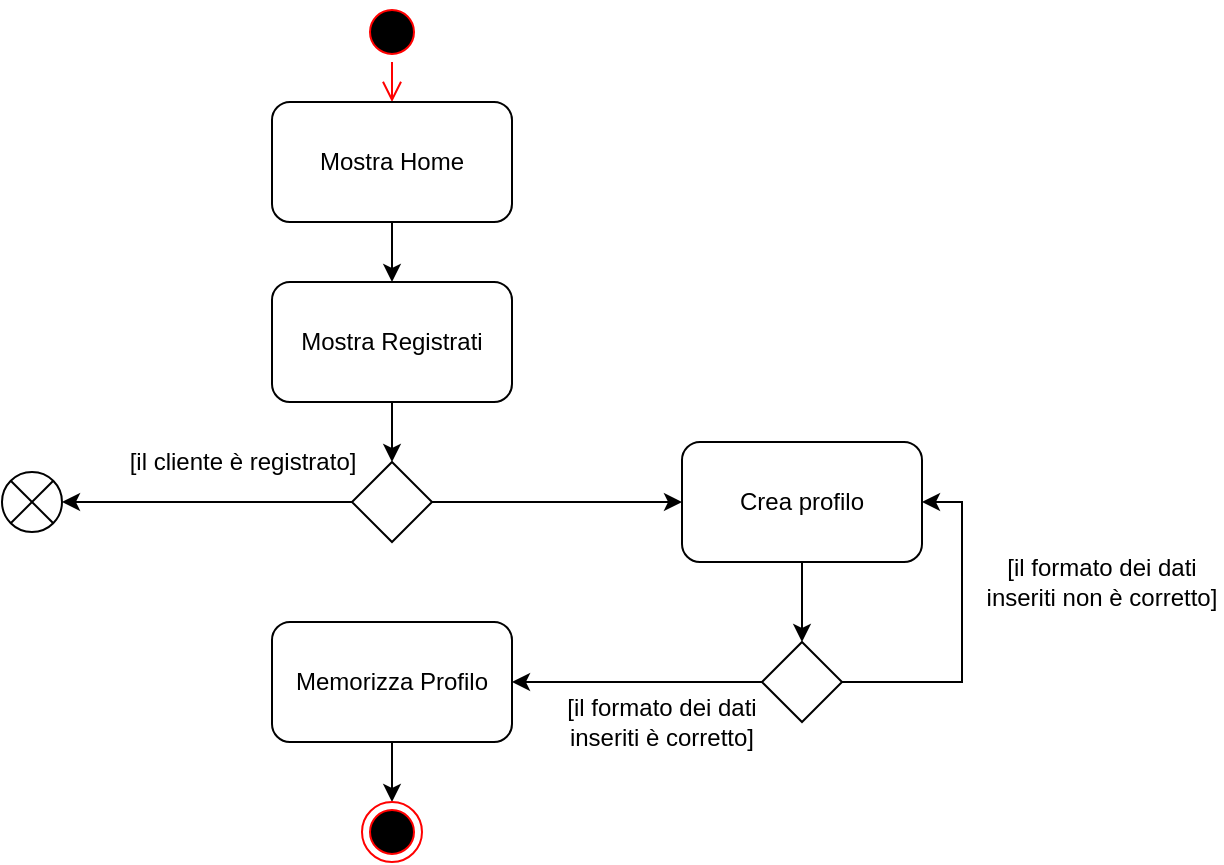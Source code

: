 <mxfile version="14.8.3" type="device"><diagram name="Page-1" id="e7e014a7-5840-1c2e-5031-d8a46d1fe8dd"><mxGraphModel dx="868" dy="482" grid="1" gridSize="10" guides="1" tooltips="1" connect="1" arrows="1" fold="1" page="1" pageScale="1" pageWidth="1169" pageHeight="826" background="none" math="0" shadow="0"><root><mxCell id="0"/><mxCell id="1" parent="0"/><mxCell id="BMJUSyu7El15r7jBNj2A-41" value="" style="ellipse;html=1;shape=startState;fillColor=#000000;strokeColor=#ff0000;" vertex="1" parent="1"><mxGeometry x="380" y="310" width="30" height="30" as="geometry"/></mxCell><mxCell id="BMJUSyu7El15r7jBNj2A-42" value="" style="edgeStyle=orthogonalEdgeStyle;html=1;verticalAlign=bottom;endArrow=open;endSize=8;strokeColor=#ff0000;" edge="1" source="BMJUSyu7El15r7jBNj2A-41" parent="1" target="BMJUSyu7El15r7jBNj2A-43"><mxGeometry relative="1" as="geometry"><mxPoint x="395" y="370" as="targetPoint"/></mxGeometry></mxCell><mxCell id="BMJUSyu7El15r7jBNj2A-45" value="" style="edgeStyle=orthogonalEdgeStyle;rounded=0;orthogonalLoop=1;jettySize=auto;html=1;" edge="1" parent="1" source="BMJUSyu7El15r7jBNj2A-43" target="BMJUSyu7El15r7jBNj2A-44"><mxGeometry relative="1" as="geometry"/></mxCell><mxCell id="BMJUSyu7El15r7jBNj2A-43" value="Mostra Home" style="rounded=1;whiteSpace=wrap;html=1;" vertex="1" parent="1"><mxGeometry x="335" y="360" width="120" height="60" as="geometry"/></mxCell><mxCell id="BMJUSyu7El15r7jBNj2A-47" value="" style="edgeStyle=orthogonalEdgeStyle;rounded=0;orthogonalLoop=1;jettySize=auto;html=1;entryX=0.5;entryY=0;entryDx=0;entryDy=0;" edge="1" parent="1" source="BMJUSyu7El15r7jBNj2A-44"><mxGeometry relative="1" as="geometry"><mxPoint x="395" y="540" as="targetPoint"/></mxGeometry></mxCell><mxCell id="BMJUSyu7El15r7jBNj2A-44" value="Mostra Registrati" style="rounded=1;whiteSpace=wrap;html=1;" vertex="1" parent="1"><mxGeometry x="335" y="450" width="120" height="60" as="geometry"/></mxCell><mxCell id="BMJUSyu7El15r7jBNj2A-58" value="" style="edgeStyle=orthogonalEdgeStyle;rounded=0;orthogonalLoop=1;jettySize=auto;html=1;entryX=0;entryY=0.5;entryDx=0;entryDy=0;" edge="1" parent="1" source="BMJUSyu7El15r7jBNj2A-52" target="BMJUSyu7El15r7jBNj2A-59"><mxGeometry relative="1" as="geometry"><mxPoint x="495" y="660" as="targetPoint"/></mxGeometry></mxCell><mxCell id="BMJUSyu7El15r7jBNj2A-66" value="" style="edgeStyle=orthogonalEdgeStyle;rounded=0;orthogonalLoop=1;jettySize=auto;html=1;" edge="1" parent="1" source="BMJUSyu7El15r7jBNj2A-52" target="BMJUSyu7El15r7jBNj2A-68"><mxGeometry relative="1" as="geometry"><mxPoint x="240" y="560" as="targetPoint"/></mxGeometry></mxCell><mxCell id="BMJUSyu7El15r7jBNj2A-52" value="" style="rhombus;whiteSpace=wrap;html=1;" vertex="1" parent="1"><mxGeometry x="375" y="540" width="40" height="40" as="geometry"/></mxCell><mxCell id="BMJUSyu7El15r7jBNj2A-70" value="" style="edgeStyle=orthogonalEdgeStyle;rounded=0;orthogonalLoop=1;jettySize=auto;html=1;" edge="1" parent="1" source="BMJUSyu7El15r7jBNj2A-59" target="BMJUSyu7El15r7jBNj2A-71"><mxGeometry relative="1" as="geometry"><mxPoint x="600" y="630" as="targetPoint"/></mxGeometry></mxCell><mxCell id="BMJUSyu7El15r7jBNj2A-59" value="Crea profilo" style="rounded=1;whiteSpace=wrap;html=1;" vertex="1" parent="1"><mxGeometry x="540" y="530" width="120" height="60" as="geometry"/></mxCell><mxCell id="BMJUSyu7El15r7jBNj2A-63" value="" style="edgeStyle=orthogonalEdgeStyle;rounded=0;orthogonalLoop=1;jettySize=auto;html=1;entryX=0.5;entryY=0;entryDx=0;entryDy=0;" edge="1" parent="1" source="BMJUSyu7El15r7jBNj2A-60" target="BMJUSyu7El15r7jBNj2A-64"><mxGeometry relative="1" as="geometry"><mxPoint x="770" y="660" as="targetPoint"/></mxGeometry></mxCell><mxCell id="BMJUSyu7El15r7jBNj2A-60" value="Memorizza Profilo" style="rounded=1;whiteSpace=wrap;html=1;" vertex="1" parent="1"><mxGeometry x="335" y="620" width="120" height="60" as="geometry"/></mxCell><mxCell id="BMJUSyu7El15r7jBNj2A-64" value="" style="ellipse;html=1;shape=endState;fillColor=#000000;strokeColor=#ff0000;" vertex="1" parent="1"><mxGeometry x="380" y="710" width="30" height="30" as="geometry"/></mxCell><mxCell id="BMJUSyu7El15r7jBNj2A-67" value="[il cliente è registrato]" style="text;html=1;align=center;verticalAlign=middle;resizable=0;points=[];autosize=1;strokeColor=none;" vertex="1" parent="1"><mxGeometry x="255" y="530" width="130" height="20" as="geometry"/></mxCell><mxCell id="BMJUSyu7El15r7jBNj2A-68" value="" style="shape=sumEllipse;perimeter=ellipsePerimeter;whiteSpace=wrap;html=1;backgroundOutline=1;" vertex="1" parent="1"><mxGeometry x="200" y="545" width="30" height="30" as="geometry"/></mxCell><mxCell id="BMJUSyu7El15r7jBNj2A-73" value="" style="edgeStyle=orthogonalEdgeStyle;rounded=0;orthogonalLoop=1;jettySize=auto;html=1;entryX=1;entryY=0.5;entryDx=0;entryDy=0;" edge="1" parent="1" source="BMJUSyu7El15r7jBNj2A-71" target="BMJUSyu7El15r7jBNj2A-60"><mxGeometry relative="1" as="geometry"><mxPoint x="460" y="650" as="targetPoint"/></mxGeometry></mxCell><mxCell id="BMJUSyu7El15r7jBNj2A-75" value="" style="edgeStyle=orthogonalEdgeStyle;rounded=0;orthogonalLoop=1;jettySize=auto;html=1;entryX=1;entryY=0.5;entryDx=0;entryDy=0;" edge="1" parent="1" source="BMJUSyu7El15r7jBNj2A-71" target="BMJUSyu7El15r7jBNj2A-59"><mxGeometry relative="1" as="geometry"><mxPoint x="740" y="650" as="targetPoint"/><Array as="points"><mxPoint x="680" y="650"/><mxPoint x="680" y="560"/></Array></mxGeometry></mxCell><mxCell id="BMJUSyu7El15r7jBNj2A-71" value="" style="rhombus;whiteSpace=wrap;html=1;" vertex="1" parent="1"><mxGeometry x="580" y="630" width="40" height="40" as="geometry"/></mxCell><mxCell id="BMJUSyu7El15r7jBNj2A-76" value="[il formato dei dati inseriti è corretto]" style="text;html=1;strokeColor=none;fillColor=none;align=center;verticalAlign=middle;whiteSpace=wrap;rounded=0;" vertex="1" parent="1"><mxGeometry x="480" y="660" width="100" height="20" as="geometry"/></mxCell><mxCell id="BMJUSyu7El15r7jBNj2A-77" value="[il formato dei dati inseriti non è corretto]" style="text;html=1;strokeColor=none;fillColor=none;align=center;verticalAlign=middle;whiteSpace=wrap;rounded=0;" vertex="1" parent="1"><mxGeometry x="690" y="590" width="120" height="20" as="geometry"/></mxCell></root></mxGraphModel></diagram></mxfile>